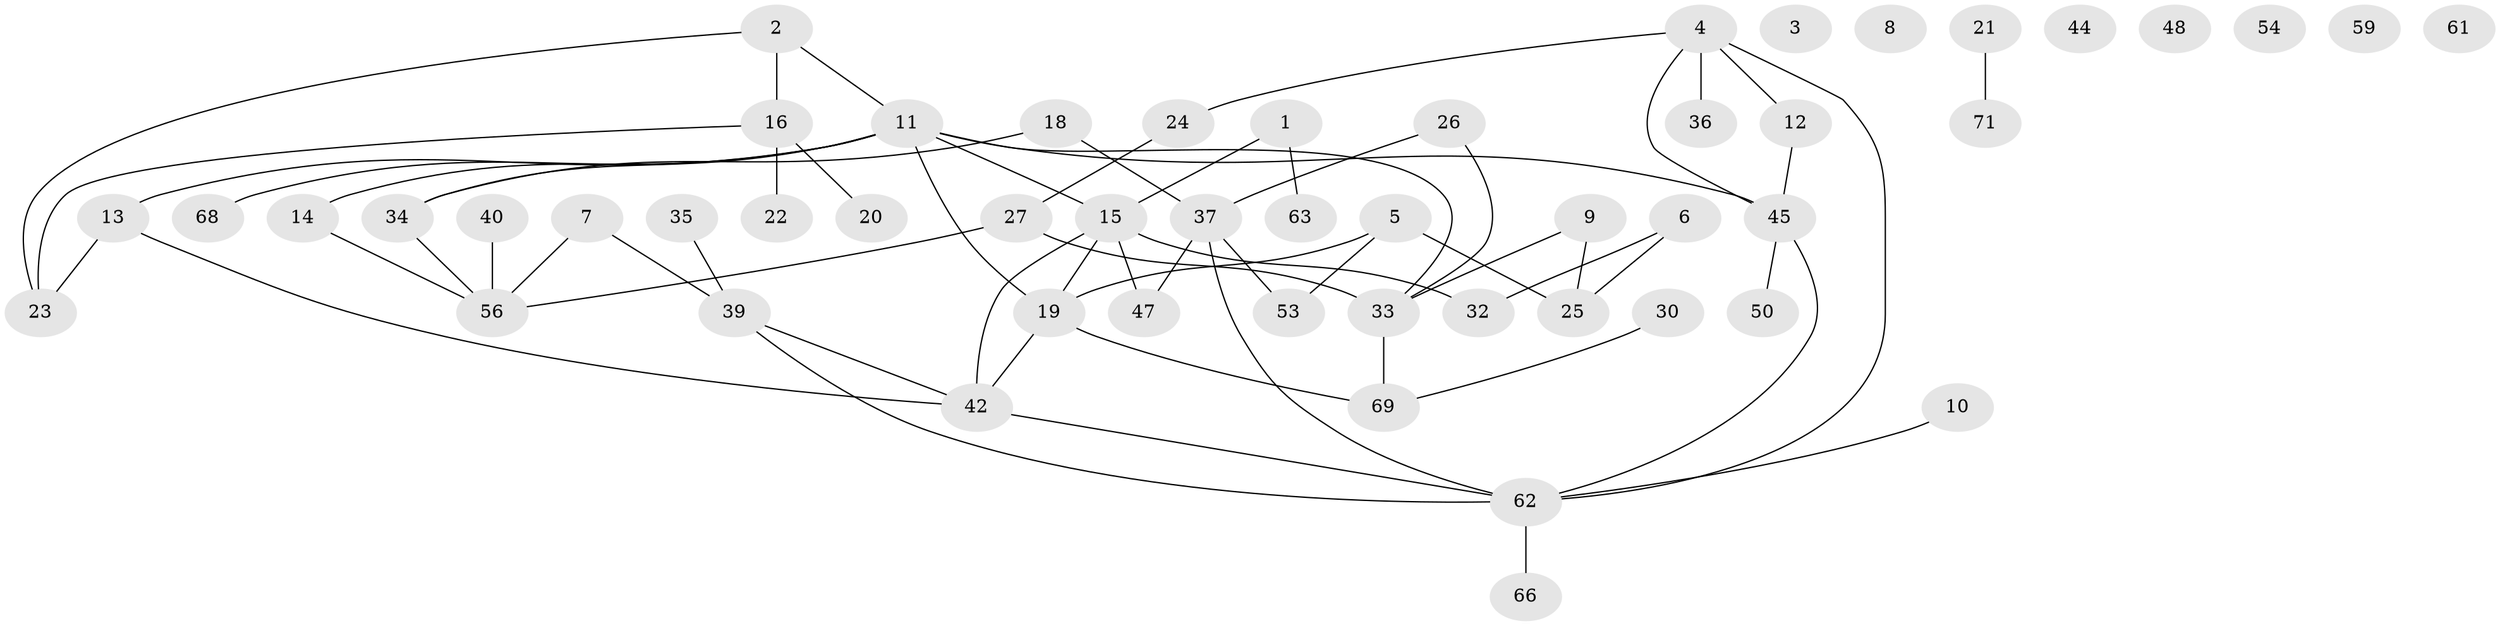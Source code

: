 // Generated by graph-tools (version 1.1) at 2025/23/03/03/25 07:23:24]
// undirected, 52 vertices, 63 edges
graph export_dot {
graph [start="1"]
  node [color=gray90,style=filled];
  1 [super="+31"];
  2 [super="+29"];
  3;
  4 [super="+52"];
  5 [super="+65"];
  6;
  7;
  8;
  9 [super="+28"];
  10;
  11 [super="+38"];
  12;
  13 [super="+74"];
  14;
  15 [super="+67"];
  16 [super="+17"];
  18;
  19 [super="+72"];
  20;
  21;
  22 [super="+60"];
  23;
  24 [super="+70"];
  25 [super="+57"];
  26 [super="+55"];
  27;
  30;
  32 [super="+46"];
  33 [super="+58"];
  34 [super="+75"];
  35;
  36;
  37 [super="+41"];
  39 [super="+43"];
  40;
  42 [super="+49"];
  44;
  45 [super="+51"];
  47;
  48;
  50;
  53;
  54;
  56 [super="+64"];
  59;
  61;
  62 [super="+73"];
  63;
  66;
  68;
  69;
  71;
  1 -- 63;
  1 -- 15;
  2 -- 11;
  2 -- 16;
  2 -- 23;
  4 -- 12;
  4 -- 36;
  4 -- 45;
  4 -- 62;
  4 -- 24;
  5 -- 19;
  5 -- 53;
  5 -- 25;
  6 -- 32;
  6 -- 25;
  7 -- 56;
  7 -- 39;
  9 -- 25;
  9 -- 33;
  10 -- 62;
  11 -- 13;
  11 -- 14;
  11 -- 15 [weight=2];
  11 -- 33;
  11 -- 68;
  11 -- 45;
  11 -- 19;
  11 -- 34;
  12 -- 45;
  13 -- 23;
  13 -- 42;
  14 -- 56;
  15 -- 19;
  15 -- 32;
  15 -- 47;
  15 -- 42;
  16 -- 20;
  16 -- 23;
  16 -- 22;
  18 -- 37;
  18 -- 34;
  19 -- 69;
  19 -- 42;
  21 -- 71;
  24 -- 27;
  26 -- 33;
  26 -- 37;
  27 -- 33;
  27 -- 56;
  30 -- 69;
  33 -- 69;
  34 -- 56;
  35 -- 39;
  37 -- 47;
  37 -- 53;
  37 -- 62;
  39 -- 42;
  39 -- 62;
  40 -- 56;
  42 -- 62;
  45 -- 50;
  45 -- 62;
  62 -- 66;
}
